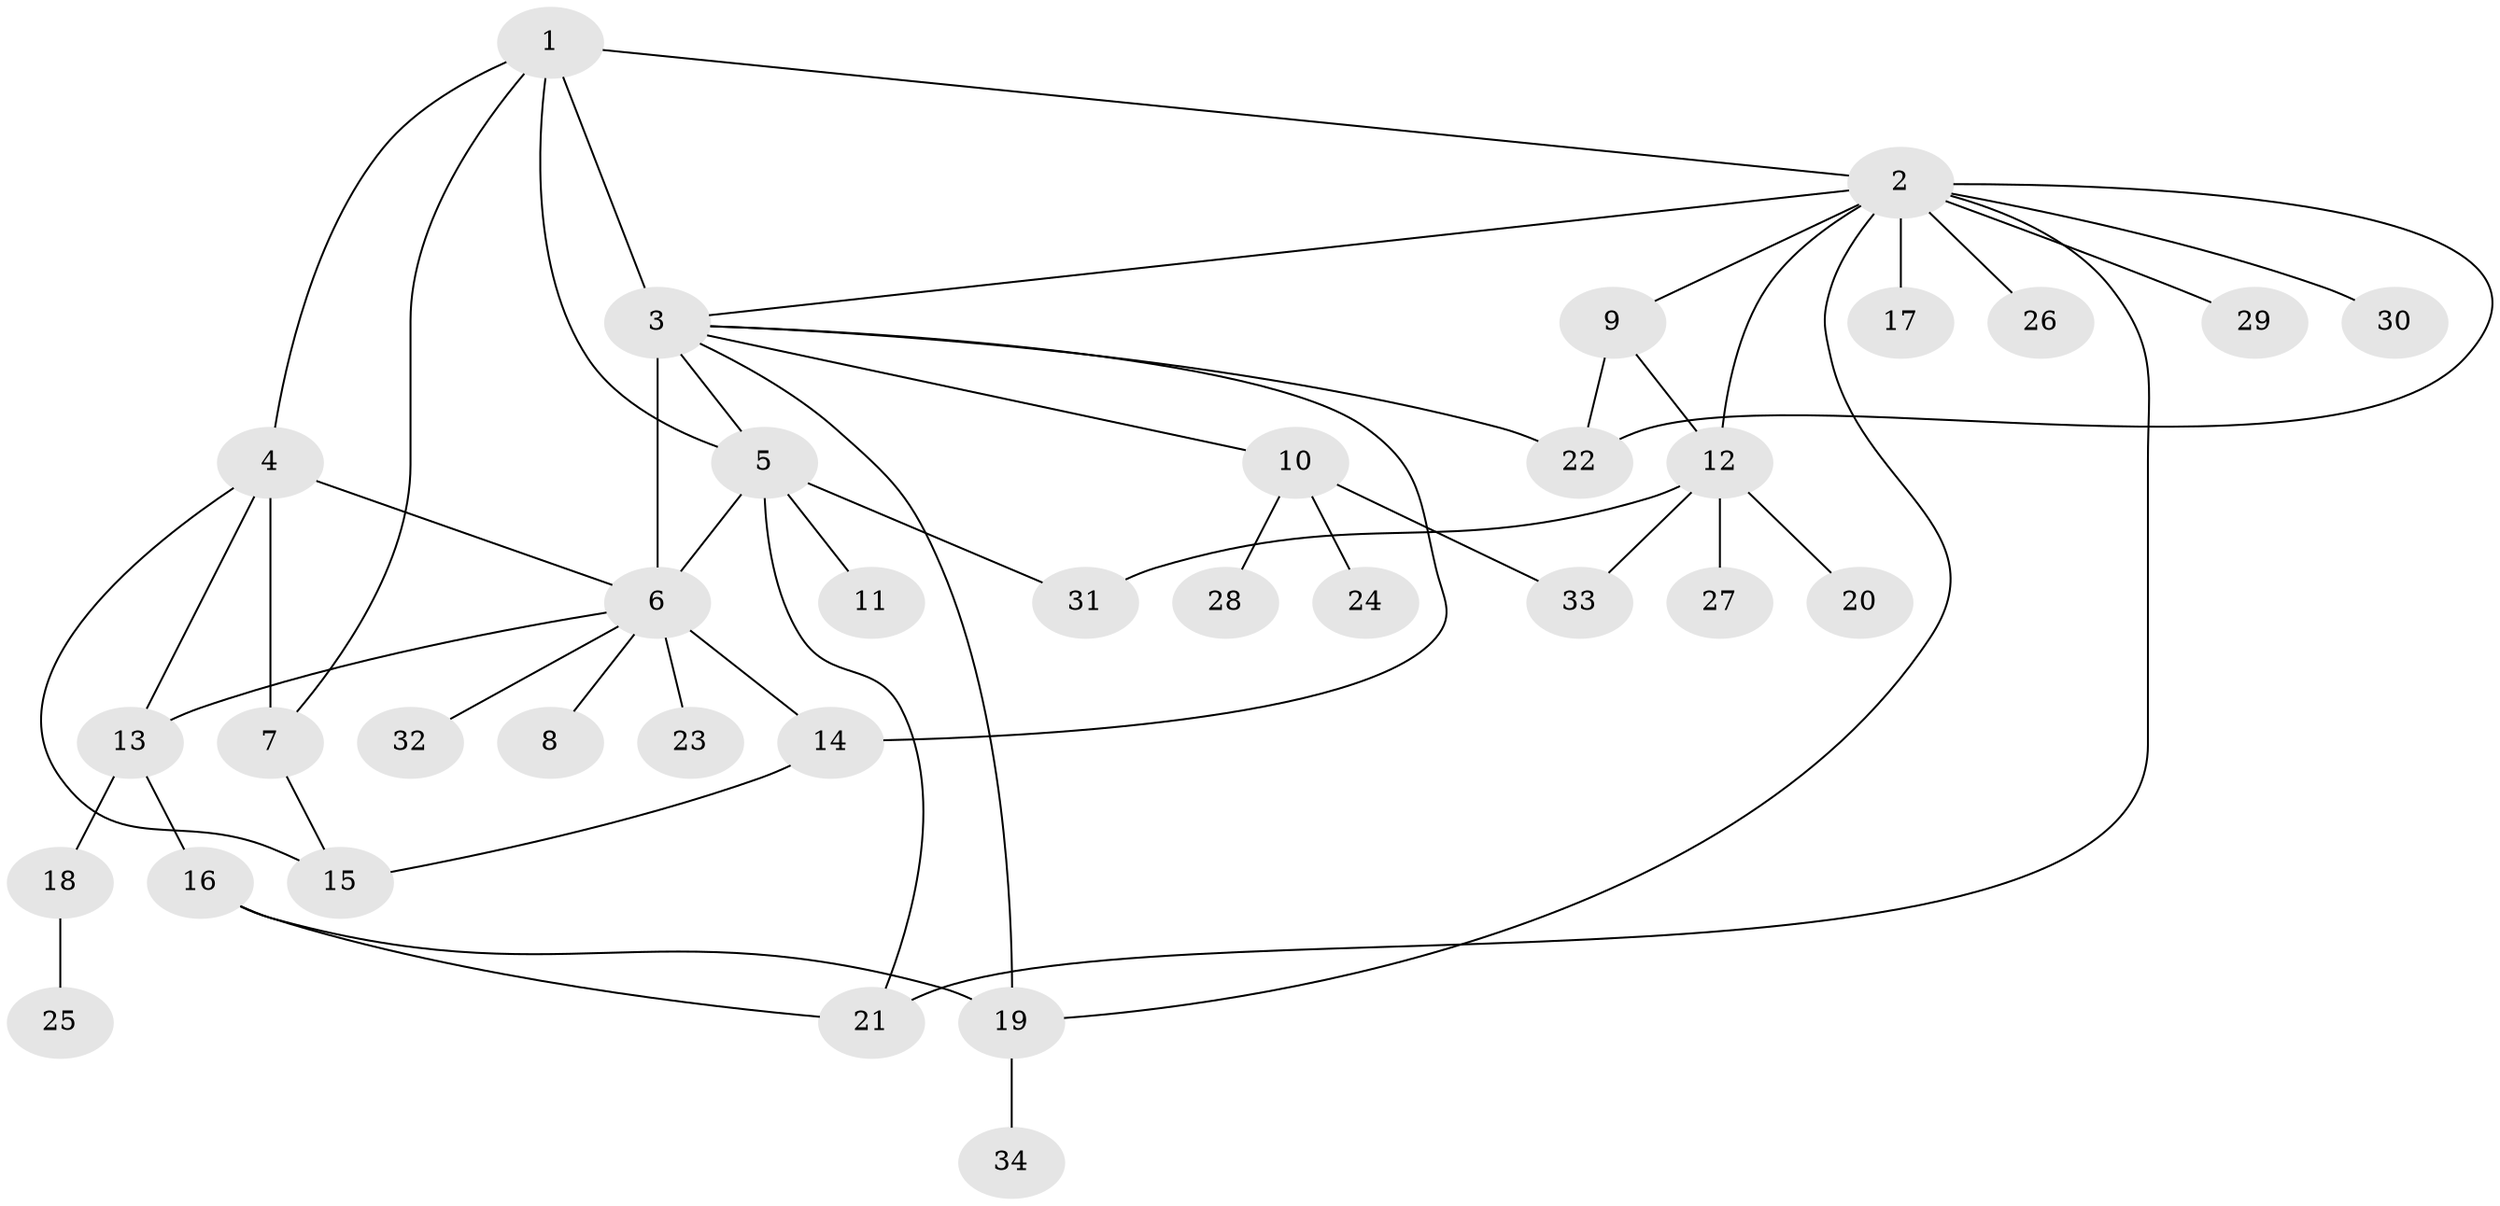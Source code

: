 // original degree distribution, {6: 0.06060606060606061, 14: 0.015151515151515152, 26: 0.015151515151515152, 8: 0.015151515151515152, 3: 0.15151515151515152, 2: 0.15151515151515152, 7: 0.030303030303030304, 1: 0.5151515151515151, 4: 0.045454545454545456}
// Generated by graph-tools (version 1.1) at 2025/35/03/09/25 02:35:52]
// undirected, 34 vertices, 51 edges
graph export_dot {
graph [start="1"]
  node [color=gray90,style=filled];
  1;
  2;
  3;
  4;
  5;
  6;
  7;
  8;
  9;
  10;
  11;
  12;
  13;
  14;
  15;
  16;
  17;
  18;
  19;
  20;
  21;
  22;
  23;
  24;
  25;
  26;
  27;
  28;
  29;
  30;
  31;
  32;
  33;
  34;
  1 -- 2 [weight=1.0];
  1 -- 3 [weight=1.0];
  1 -- 4 [weight=1.0];
  1 -- 5 [weight=1.0];
  1 -- 7 [weight=1.0];
  2 -- 3 [weight=1.0];
  2 -- 9 [weight=1.0];
  2 -- 12 [weight=1.0];
  2 -- 17 [weight=1.0];
  2 -- 19 [weight=1.0];
  2 -- 21 [weight=1.0];
  2 -- 22 [weight=1.0];
  2 -- 26 [weight=1.0];
  2 -- 29 [weight=1.0];
  2 -- 30 [weight=1.0];
  3 -- 5 [weight=1.0];
  3 -- 6 [weight=12.0];
  3 -- 10 [weight=1.0];
  3 -- 14 [weight=1.0];
  3 -- 19 [weight=1.0];
  3 -- 22 [weight=1.0];
  4 -- 6 [weight=1.0];
  4 -- 7 [weight=1.0];
  4 -- 13 [weight=1.0];
  4 -- 15 [weight=1.0];
  5 -- 6 [weight=1.0];
  5 -- 11 [weight=1.0];
  5 -- 21 [weight=1.0];
  5 -- 31 [weight=1.0];
  6 -- 8 [weight=1.0];
  6 -- 13 [weight=2.0];
  6 -- 14 [weight=1.0];
  6 -- 23 [weight=1.0];
  6 -- 32 [weight=1.0];
  7 -- 15 [weight=3.0];
  9 -- 12 [weight=1.0];
  9 -- 22 [weight=1.0];
  10 -- 24 [weight=1.0];
  10 -- 28 [weight=1.0];
  10 -- 33 [weight=1.0];
  12 -- 20 [weight=1.0];
  12 -- 27 [weight=1.0];
  12 -- 31 [weight=1.0];
  12 -- 33 [weight=1.0];
  13 -- 16 [weight=1.0];
  13 -- 18 [weight=1.0];
  14 -- 15 [weight=1.0];
  16 -- 19 [weight=2.0];
  16 -- 21 [weight=1.0];
  18 -- 25 [weight=1.0];
  19 -- 34 [weight=1.0];
}
